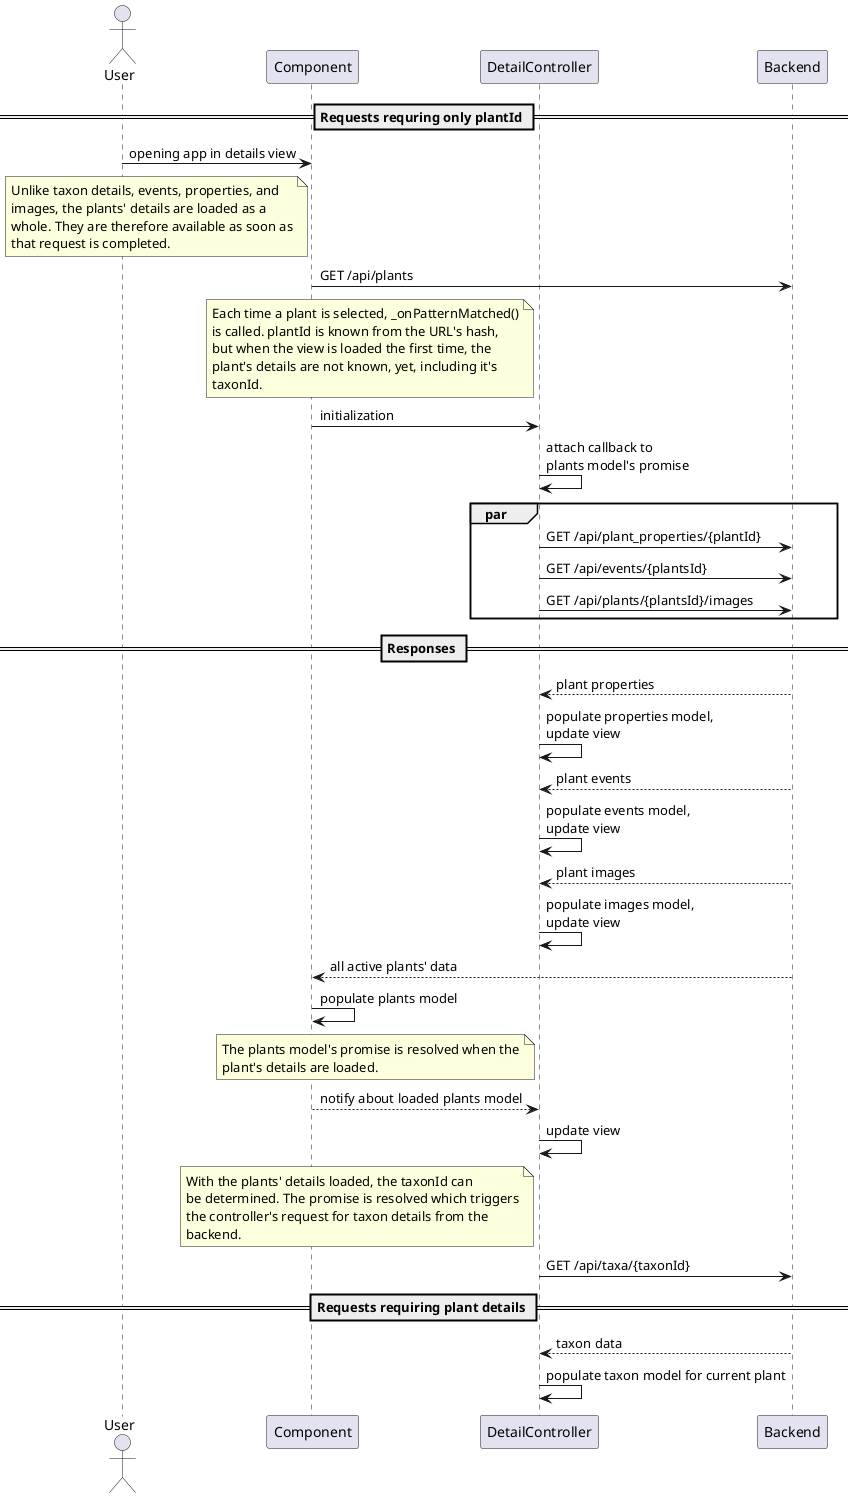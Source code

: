 @startuml
'    skinparam SequenceMessageAlignment center

    actor User
    participant Component
    participant DetailController
    participant Backend

    == Requests requring only plantId ==
    User -> Component: opening app in details view

    note left of Component
        Unlike taxon details, events, properties, and
        images, the plants' details are loaded as a
        whole. They are therefore available as soon as
        that request is completed.
    end note
    Component -> Backend: GET /api/plants

    note left of DetailController
        Each time a plant is selected, _onPatternMatched()
        is called. plantId is known from the URL's hash,
        but when the view is loaded the first time, the
        plant's details are not known, yet, including it's
        taxonId.
    end note

    Component -> DetailController: initialization
    DetailController -> DetailController: attach callback to\nplants model's promise

    par
        DetailController -> Backend: GET /api/plant_properties/{plantId}
        DetailController -> Backend: GET /api/events/{plantsId}
        DetailController -> Backend: GET /api/plants/{plantsId}/images
    end

    == Responses ==

    DetailController <-- Backend: plant properties
    DetailController -> DetailController: populate properties model,\nupdate view
    DetailController <-- Backend: plant events
    DetailController -> DetailController: populate events model,\nupdate view
    DetailController <-- Backend: plant images
    DetailController -> DetailController: populate images model,\nupdate view

    Component <-- Backend: all active plants' data
    Component -> Component: populate plants model
    note left of DetailController
        The plants model's promise is resolved when the
        plant's details are loaded.
    end note

    Component --> DetailController : notify about loaded plants model
    DetailController -> DetailController : update view
    note left of DetailController
        With the plants' details loaded, the taxonId can
        be determined. The promise is resolved which triggers
        the controller's request for taxon details from the
        backend.
    end note

    DetailController -> Backend: GET /api/taxa/{taxonId}


    == Requests requiring plant details ==
    DetailController <-- Backend: taxon data

    DetailController -> DetailController: populate taxon model for current plant

@enduml